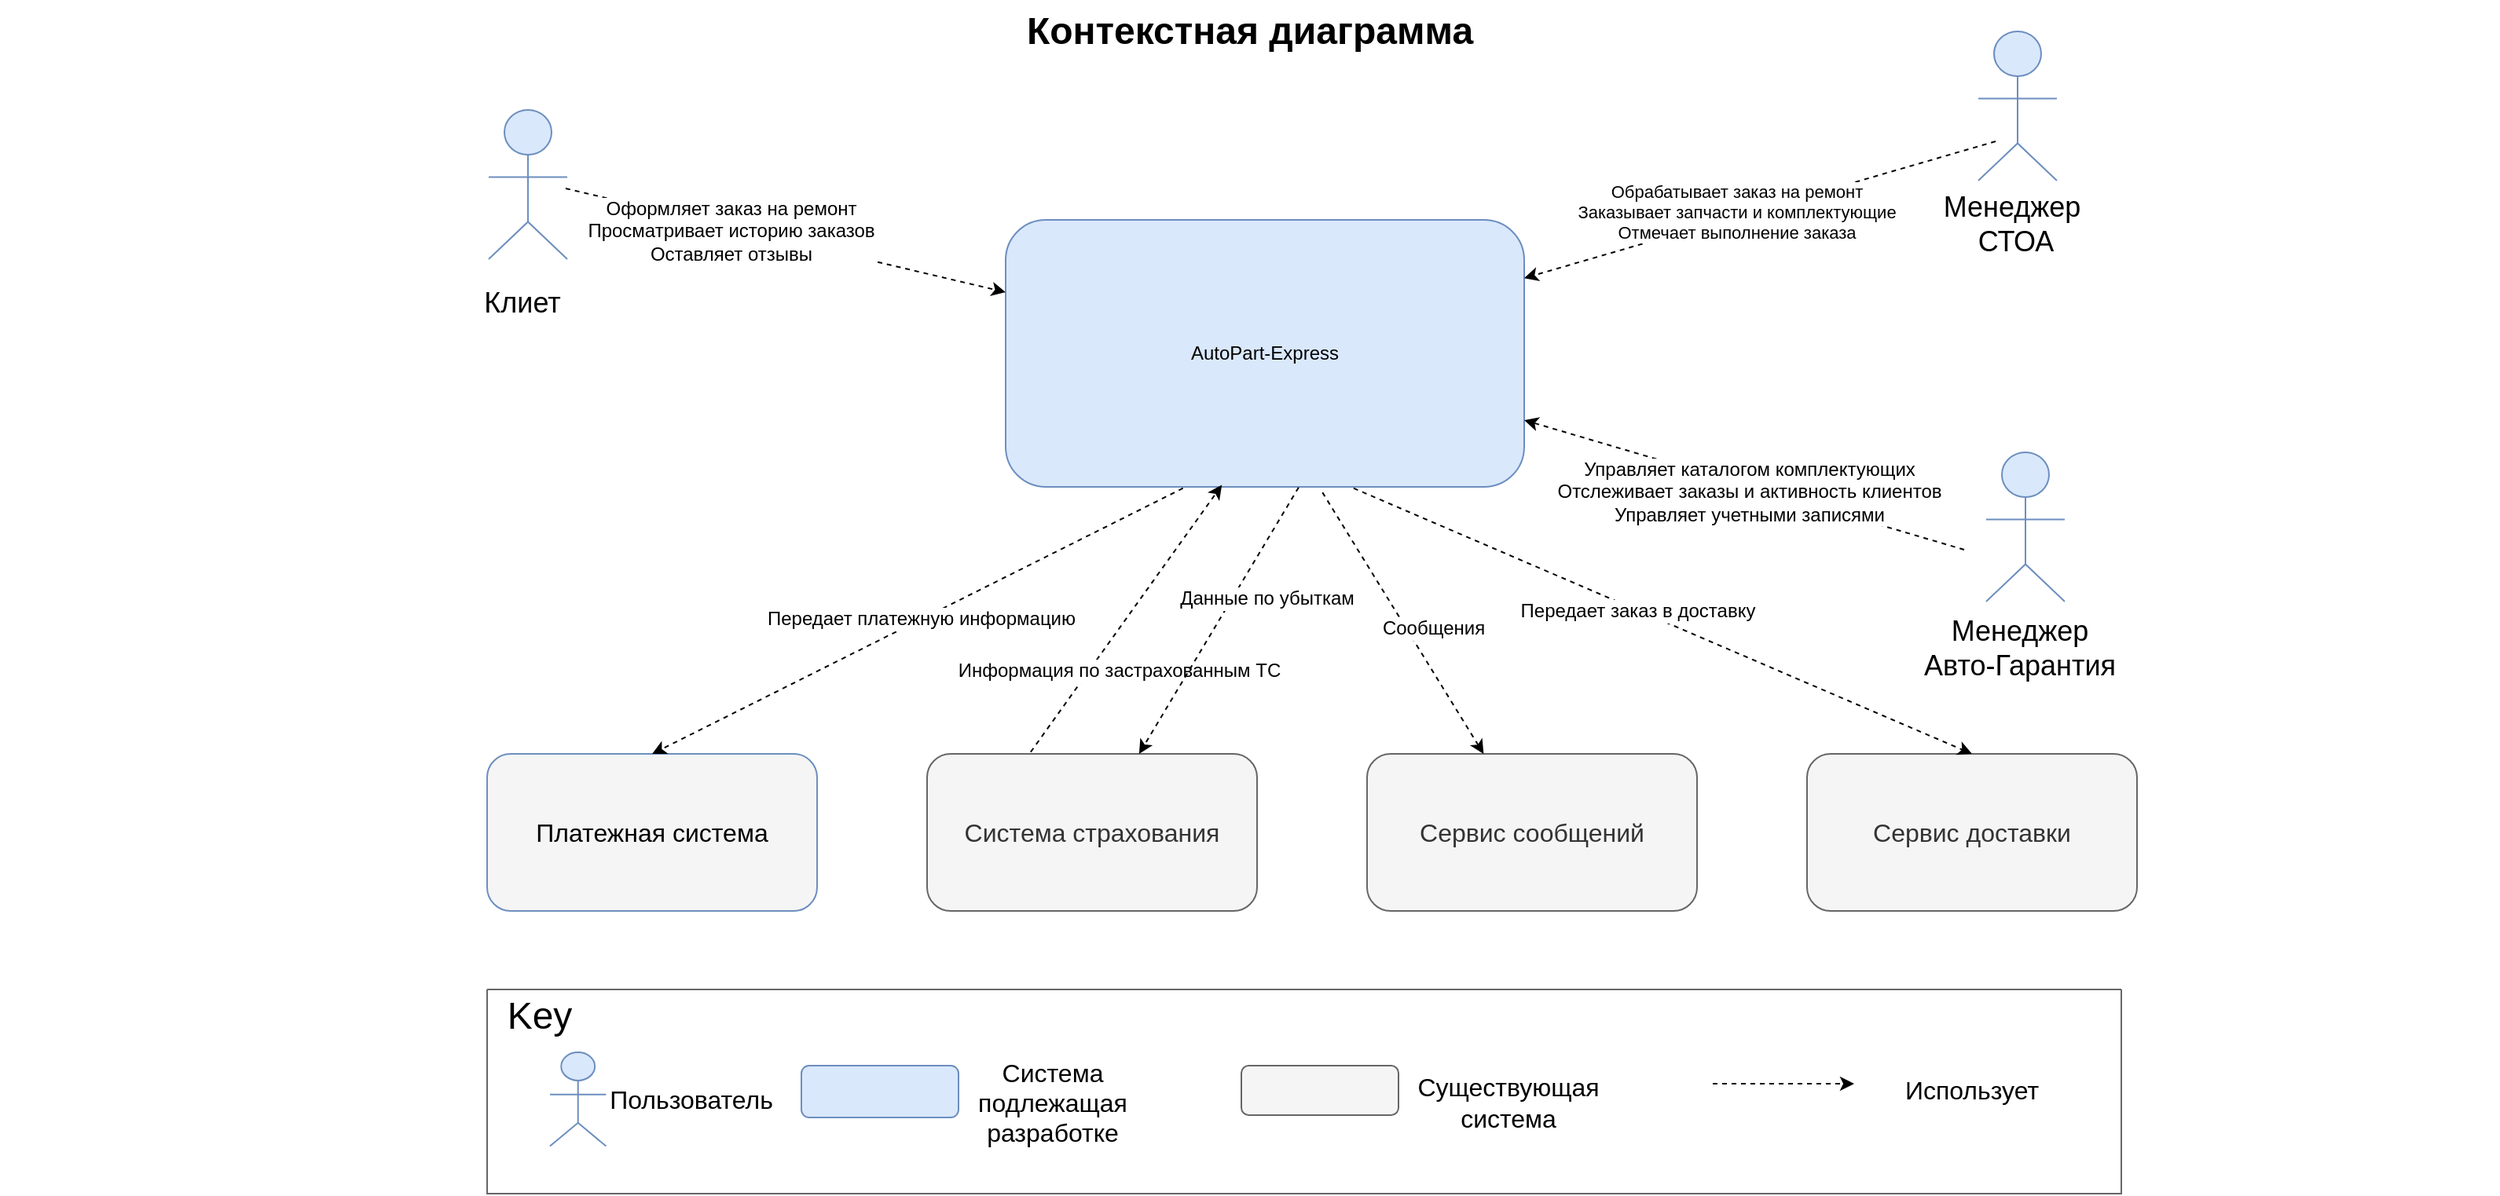 <mxfile version="22.0.8" type="device">
  <diagram id="6I0OCvxSQrVGMHxT2VVA" name="Page-1">
    <mxGraphModel dx="1562" dy="818" grid="1" gridSize="10" guides="1" tooltips="1" connect="1" arrows="1" fold="1" page="1" pageScale="1" pageWidth="850" pageHeight="1100" math="0" shadow="0">
      <root>
        <mxCell id="0" />
        <mxCell id="1" parent="0" />
        <mxCell id="dKdSaXE48SgPbhcamS2K-63" value="Контекстная диаграмма" style="text;strokeColor=none;fillColor=none;html=1;fontSize=24;fontStyle=1;verticalAlign=middle;align=center;" parent="1" vertex="1">
          <mxGeometry x="50" y="70" width="1590" height="40" as="geometry" />
        </mxCell>
        <mxCell id="9IXI6Jq3zBvFGFt_1Ec7-7" value="" style="group" parent="1" vertex="1" connectable="0">
          <mxGeometry x="1260" y="360" width="150" height="153" as="geometry" />
        </mxCell>
        <mxCell id="9IXI6Jq3zBvFGFt_1Ec7-1" value="" style="html=1;whiteSpace=wrap;fillColor=#dae8fc;shape=mxgraph.archimate3.actor;fontSize=14;strokeColor=#6c8ebf;" parent="9IXI6Jq3zBvFGFt_1Ec7-7" vertex="1">
          <mxGeometry x="54" y="-2" width="50" height="95" as="geometry" />
        </mxCell>
        <mxCell id="9IXI6Jq3zBvFGFt_1Ec7-2" value="&lt;span style=&quot;font-size: 18px;&quot;&gt;Менеджер&lt;br&gt;Авто-Гарантия&lt;/span&gt;" style="text;html=1;align=center;verticalAlign=middle;resizable=0;points=[];autosize=1;strokeColor=none;fillColor=none;container=0;" parent="9IXI6Jq3zBvFGFt_1Ec7-7" vertex="1">
          <mxGeometry y="93" width="150" height="60" as="geometry" />
        </mxCell>
        <mxCell id="9IXI6Jq3zBvFGFt_1Ec7-8" value="" style="group" parent="1" vertex="1" connectable="0">
          <mxGeometry x="1295" y="90" width="105" height="153" as="geometry" />
        </mxCell>
        <mxCell id="9IXI6Jq3zBvFGFt_1Ec7-9" value="" style="html=1;whiteSpace=wrap;fillColor=#dae8fc;shape=mxgraph.archimate3.actor;fontSize=14;strokeColor=#6c8ebf;" parent="9IXI6Jq3zBvFGFt_1Ec7-8" vertex="1">
          <mxGeometry x="14" width="50" height="95" as="geometry" />
        </mxCell>
        <mxCell id="9IXI6Jq3zBvFGFt_1Ec7-10" value="&lt;span style=&quot;font-size: 18px;&quot;&gt;Менеджер&lt;br&gt;&amp;nbsp;СТОА&lt;/span&gt;" style="text;html=1;align=center;verticalAlign=middle;resizable=0;points=[];autosize=1;strokeColor=none;fillColor=none;" parent="9IXI6Jq3zBvFGFt_1Ec7-8" vertex="1">
          <mxGeometry x="-20" y="93" width="110" height="60" as="geometry" />
        </mxCell>
        <mxCell id="9IXI6Jq3zBvFGFt_1Ec7-11" value="" style="group" parent="1" vertex="1" connectable="0">
          <mxGeometry x="347" y="140" width="70" height="143" as="geometry" />
        </mxCell>
        <mxCell id="9IXI6Jq3zBvFGFt_1Ec7-12" value="" style="html=1;whiteSpace=wrap;fillColor=#dae8fc;shape=mxgraph.archimate3.actor;fontSize=14;strokeColor=#6c8ebf;" parent="9IXI6Jq3zBvFGFt_1Ec7-11" vertex="1">
          <mxGeometry x="14" width="50" height="95" as="geometry" />
        </mxCell>
        <mxCell id="9IXI6Jq3zBvFGFt_1Ec7-13" value="&lt;font style=&quot;font-size: 18px;&quot;&gt;Клиет&lt;/font&gt;" style="text;html=1;align=center;verticalAlign=middle;resizable=0;points=[];autosize=1;strokeColor=none;fillColor=none;" parent="9IXI6Jq3zBvFGFt_1Ec7-11" vertex="1">
          <mxGeometry y="103" width="70" height="40" as="geometry" />
        </mxCell>
        <mxCell id="9IXI6Jq3zBvFGFt_1Ec7-17" value="AutoPart-Express" style="rounded=1;whiteSpace=wrap;html=1;fillColor=#dae8fc;strokeColor=#6c8ebf;" parent="1" vertex="1">
          <mxGeometry x="690" y="210" width="330" height="170" as="geometry" />
        </mxCell>
        <mxCell id="9IXI6Jq3zBvFGFt_1Ec7-21" value="" style="endArrow=classic;html=1;rounded=0;entryX=1;entryY=0.75;entryDx=0;entryDy=0;dashed=1;" parent="1" target="9IXI6Jq3zBvFGFt_1Ec7-17" edge="1">
          <mxGeometry width="50" height="50" relative="1" as="geometry">
            <mxPoint x="1300" y="420" as="sourcePoint" />
            <mxPoint x="920" y="370" as="targetPoint" />
          </mxGeometry>
        </mxCell>
        <mxCell id="9IXI6Jq3zBvFGFt_1Ec7-45" value="&lt;span style=&quot;font-size: 12px;&quot;&gt;Управляет каталогом комплектующих&lt;br&gt;Отслеживает заказы и активность клиентов&lt;br&gt;Управляет учетными записями&lt;br&gt;&lt;/span&gt;" style="edgeLabel;html=1;align=center;verticalAlign=middle;resizable=0;points=[];" parent="9IXI6Jq3zBvFGFt_1Ec7-21" vertex="1" connectable="0">
          <mxGeometry x="-0.02" y="3" relative="1" as="geometry">
            <mxPoint x="1" as="offset" />
          </mxGeometry>
        </mxCell>
        <mxCell id="9IXI6Jq3zBvFGFt_1Ec7-22" value="" style="endArrow=classic;html=1;rounded=0;dashed=1;" parent="1" target="9IXI6Jq3zBvFGFt_1Ec7-17" edge="1">
          <mxGeometry width="50" height="50" relative="1" as="geometry">
            <mxPoint x="410" y="190" as="sourcePoint" />
            <mxPoint x="920" y="370" as="targetPoint" />
          </mxGeometry>
        </mxCell>
        <mxCell id="9IXI6Jq3zBvFGFt_1Ec7-43" value="&lt;span style=&quot;font-size: 12px;&quot;&gt;Оформляет заказ на ремонт&lt;br&gt;Просматривает историю заказов&lt;br&gt;Оставляет отзывы&lt;br&gt;&lt;/span&gt;" style="edgeLabel;html=1;align=center;verticalAlign=middle;resizable=0;points=[];" parent="9IXI6Jq3zBvFGFt_1Ec7-22" vertex="1" connectable="0">
          <mxGeometry x="-0.256" y="-2" relative="1" as="geometry">
            <mxPoint x="1" as="offset" />
          </mxGeometry>
        </mxCell>
        <mxCell id="9IXI6Jq3zBvFGFt_1Ec7-24" value="" style="endArrow=classic;html=1;rounded=0;dashed=1;" parent="1" target="9IXI6Jq3zBvFGFt_1Ec7-17" edge="1">
          <mxGeometry width="50" height="50" relative="1" as="geometry">
            <mxPoint x="1320" y="160" as="sourcePoint" />
            <mxPoint x="930" y="370" as="targetPoint" />
          </mxGeometry>
        </mxCell>
        <mxCell id="9IXI6Jq3zBvFGFt_1Ec7-44" value="Обрабатывает заказ на ремонт&lt;br&gt;Заказывает запчасти и комплектующие&lt;br&gt;Отмечает выполнение заказа" style="edgeLabel;html=1;align=center;verticalAlign=middle;resizable=0;points=[];" parent="9IXI6Jq3zBvFGFt_1Ec7-24" vertex="1" connectable="0">
          <mxGeometry x="0.1" y="-3" relative="1" as="geometry">
            <mxPoint x="1" as="offset" />
          </mxGeometry>
        </mxCell>
        <mxCell id="9IXI6Jq3zBvFGFt_1Ec7-25" value="&lt;font size=&quot;3&quot;&gt;Платежная система&lt;/font&gt;" style="rounded=1;whiteSpace=wrap;html=1;fillColor=#F5F5F5;strokeColor=#6c8ebf;" parent="1" vertex="1">
          <mxGeometry x="360" y="550" width="210" height="100" as="geometry" />
        </mxCell>
        <mxCell id="9IXI6Jq3zBvFGFt_1Ec7-26" value="&lt;font size=&quot;3&quot;&gt;Сервис доставки&lt;/font&gt;" style="rounded=1;whiteSpace=wrap;html=1;fillColor=#f5f5f5;strokeColor=#666666;fontColor=#333333;" parent="1" vertex="1">
          <mxGeometry x="1200" y="550" width="210" height="100" as="geometry" />
        </mxCell>
        <mxCell id="9IXI6Jq3zBvFGFt_1Ec7-27" value="" style="endArrow=classic;html=1;rounded=0;entryX=0.5;entryY=0;entryDx=0;entryDy=0;exitX=0.342;exitY=1.005;exitDx=0;exitDy=0;exitPerimeter=0;dashed=1;" parent="1" source="9IXI6Jq3zBvFGFt_1Ec7-17" target="9IXI6Jq3zBvFGFt_1Ec7-25" edge="1">
          <mxGeometry width="50" height="50" relative="1" as="geometry">
            <mxPoint x="880" y="420" as="sourcePoint" />
            <mxPoint x="930" y="370" as="targetPoint" />
          </mxGeometry>
        </mxCell>
        <mxCell id="9IXI6Jq3zBvFGFt_1Ec7-41" value="&lt;font style=&quot;font-size: 12px;&quot;&gt;Передает платежную информацию&lt;/font&gt;" style="edgeLabel;html=1;align=center;verticalAlign=middle;resizable=0;points=[];" parent="9IXI6Jq3zBvFGFt_1Ec7-27" vertex="1" connectable="0">
          <mxGeometry x="-0.013" y="-1" relative="1" as="geometry">
            <mxPoint as="offset" />
          </mxGeometry>
        </mxCell>
        <mxCell id="9IXI6Jq3zBvFGFt_1Ec7-28" value="" style="endArrow=classic;html=1;rounded=0;entryX=0.5;entryY=0;entryDx=0;entryDy=0;exitX=0.671;exitY=1.005;exitDx=0;exitDy=0;exitPerimeter=0;dashed=1;" parent="1" source="9IXI6Jq3zBvFGFt_1Ec7-17" target="9IXI6Jq3zBvFGFt_1Ec7-26" edge="1">
          <mxGeometry width="50" height="50" relative="1" as="geometry">
            <mxPoint x="880" y="420" as="sourcePoint" />
            <mxPoint x="930" y="370" as="targetPoint" />
          </mxGeometry>
        </mxCell>
        <mxCell id="9IXI6Jq3zBvFGFt_1Ec7-42" value="&lt;span style=&quot;font-size: 12px;&quot;&gt;Передает заказ в доставку&lt;/span&gt;" style="edgeLabel;html=1;align=center;verticalAlign=middle;resizable=0;points=[];" parent="9IXI6Jq3zBvFGFt_1Ec7-28" vertex="1" connectable="0">
          <mxGeometry x="-0.082" relative="1" as="geometry">
            <mxPoint as="offset" />
          </mxGeometry>
        </mxCell>
        <mxCell id="9IXI6Jq3zBvFGFt_1Ec7-29" value="" style="swimlane;startSize=0;fillColor=#f5f5f5;fontColor=#333333;strokeColor=#666666;" parent="1" vertex="1">
          <mxGeometry x="360" y="700" width="1040" height="130" as="geometry" />
        </mxCell>
        <mxCell id="9IXI6Jq3zBvFGFt_1Ec7-34" value="Пользователь" style="text;html=1;strokeColor=none;fillColor=none;align=center;verticalAlign=middle;whiteSpace=wrap;rounded=0;fontSize=16;" parent="9IXI6Jq3zBvFGFt_1Ec7-29" vertex="1">
          <mxGeometry x="100" y="54.9" width="60" height="30" as="geometry" />
        </mxCell>
        <mxCell id="9IXI6Jq3zBvFGFt_1Ec7-35" value="" style="rounded=1;whiteSpace=wrap;html=1;fillColor=#dae8fc;strokeColor=#6c8ebf;" parent="9IXI6Jq3zBvFGFt_1Ec7-29" vertex="1">
          <mxGeometry x="200" y="48.5" width="100" height="33" as="geometry" />
        </mxCell>
        <mxCell id="9IXI6Jq3zBvFGFt_1Ec7-36" value="Система&lt;br&gt;подлежащая&lt;br&gt;разработке" style="text;html=1;strokeColor=none;fillColor=none;align=center;verticalAlign=middle;whiteSpace=wrap;rounded=0;fontSize=16;" parent="9IXI6Jq3zBvFGFt_1Ec7-29" vertex="1">
          <mxGeometry x="330" y="41.5" width="60" height="61.5" as="geometry" />
        </mxCell>
        <mxCell id="9IXI6Jq3zBvFGFt_1Ec7-37" value="" style="rounded=1;whiteSpace=wrap;html=1;fillColor=#f5f5f5;strokeColor=#666666;fontColor=#333333;" parent="9IXI6Jq3zBvFGFt_1Ec7-29" vertex="1">
          <mxGeometry x="480" y="48.5" width="100" height="31.5" as="geometry" />
        </mxCell>
        <mxCell id="9IXI6Jq3zBvFGFt_1Ec7-38" value="Существующая&lt;br&gt;система" style="text;html=1;strokeColor=none;fillColor=none;align=center;verticalAlign=middle;whiteSpace=wrap;rounded=0;fontSize=16;" parent="9IXI6Jq3zBvFGFt_1Ec7-29" vertex="1">
          <mxGeometry x="620" y="41.5" width="60" height="61.5" as="geometry" />
        </mxCell>
        <mxCell id="9IXI6Jq3zBvFGFt_1Ec7-39" value="" style="endArrow=classic;html=1;rounded=0;dashed=1;" parent="9IXI6Jq3zBvFGFt_1Ec7-29" edge="1">
          <mxGeometry width="50" height="50" relative="1" as="geometry">
            <mxPoint x="780" y="60" as="sourcePoint" />
            <mxPoint x="870" y="60" as="targetPoint" />
          </mxGeometry>
        </mxCell>
        <mxCell id="9IXI6Jq3zBvFGFt_1Ec7-40" value="Использует" style="text;html=1;strokeColor=none;fillColor=none;align=center;verticalAlign=middle;whiteSpace=wrap;rounded=0;fontSize=16;" parent="9IXI6Jq3zBvFGFt_1Ec7-29" vertex="1">
          <mxGeometry x="915" y="33.5" width="60" height="61.5" as="geometry" />
        </mxCell>
        <mxCell id="9IXI6Jq3zBvFGFt_1Ec7-30" value="&lt;span style=&quot;font-size: 24px;&quot;&gt;Key&lt;/span&gt;" style="text;html=1;align=center;verticalAlign=middle;resizable=0;points=[];autosize=1;strokeColor=none;fillColor=none;" parent="1" vertex="1">
          <mxGeometry x="363" y="697" width="60" height="40" as="geometry" />
        </mxCell>
        <mxCell id="9IXI6Jq3zBvFGFt_1Ec7-31" value="" style="group" parent="1" vertex="1" connectable="0">
          <mxGeometry x="390" y="740" width="50" height="90" as="geometry" />
        </mxCell>
        <mxCell id="9IXI6Jq3zBvFGFt_1Ec7-32" value="" style="html=1;whiteSpace=wrap;fillColor=#dae8fc;shape=mxgraph.archimate3.actor;fontSize=14;strokeColor=#6c8ebf;" parent="9IXI6Jq3zBvFGFt_1Ec7-31" vertex="1">
          <mxGeometry x="10" width="35.714" height="59.79" as="geometry" />
        </mxCell>
        <mxCell id="m3exK8MYxqiLHc6SURar-1" value="&lt;font size=&quot;3&quot;&gt;Система страхования&lt;/font&gt;" style="rounded=1;whiteSpace=wrap;html=1;fillColor=#f5f5f5;strokeColor=#666666;fontColor=#333333;" parent="1" vertex="1">
          <mxGeometry x="640" y="550" width="210" height="100" as="geometry" />
        </mxCell>
        <mxCell id="m3exK8MYxqiLHc6SURar-2" value="" style="endArrow=classic;html=1;rounded=0;entryX=0.417;entryY=0.993;entryDx=0;entryDy=0;exitX=0.314;exitY=-0.012;exitDx=0;exitDy=0;exitPerimeter=0;dashed=1;entryPerimeter=0;" parent="1" source="m3exK8MYxqiLHc6SURar-1" target="9IXI6Jq3zBvFGFt_1Ec7-17" edge="1">
          <mxGeometry width="50" height="50" relative="1" as="geometry">
            <mxPoint x="813" y="391" as="sourcePoint" />
            <mxPoint x="565" y="550" as="targetPoint" />
          </mxGeometry>
        </mxCell>
        <mxCell id="m3exK8MYxqiLHc6SURar-3" value="&lt;span style=&quot;font-size: 12px;&quot;&gt;Информация по застрахованным ТС&lt;/span&gt;" style="edgeLabel;html=1;align=center;verticalAlign=middle;resizable=0;points=[];" parent="m3exK8MYxqiLHc6SURar-2" vertex="1" connectable="0">
          <mxGeometry x="-0.013" y="-1" relative="1" as="geometry">
            <mxPoint x="-5" y="31" as="offset" />
          </mxGeometry>
        </mxCell>
        <mxCell id="m3exK8MYxqiLHc6SURar-4" value="" style="endArrow=classic;html=1;rounded=0;dashed=1;exitX=0.565;exitY=1.002;exitDx=0;exitDy=0;exitPerimeter=0;" parent="1" source="9IXI6Jq3zBvFGFt_1Ec7-17" edge="1" target="m3exK8MYxqiLHc6SURar-1">
          <mxGeometry width="50" height="50" relative="1" as="geometry">
            <mxPoint x="920" y="410" as="sourcePoint" />
            <mxPoint x="878" y="540" as="targetPoint" />
          </mxGeometry>
        </mxCell>
        <mxCell id="m3exK8MYxqiLHc6SURar-5" value="&lt;span style=&quot;font-size: 12px;&quot;&gt;Данные по убыткам&lt;/span&gt;" style="edgeLabel;html=1;align=center;verticalAlign=middle;resizable=0;points=[];" parent="m3exK8MYxqiLHc6SURar-4" vertex="1" connectable="0">
          <mxGeometry x="-0.013" y="-1" relative="1" as="geometry">
            <mxPoint x="30" y="-13" as="offset" />
          </mxGeometry>
        </mxCell>
        <mxCell id="SV_r1IeVviRbuH0XGnZn-1" value="&lt;font size=&quot;3&quot;&gt;Сервис сообщений&lt;/font&gt;" style="rounded=1;whiteSpace=wrap;html=1;fillColor=#f5f5f5;strokeColor=#666666;fontColor=#333333;" vertex="1" parent="1">
          <mxGeometry x="920" y="550" width="210" height="100" as="geometry" />
        </mxCell>
        <mxCell id="SV_r1IeVviRbuH0XGnZn-2" value="" style="endArrow=classic;html=1;rounded=0;dashed=1;exitX=0.611;exitY=1.021;exitDx=0;exitDy=0;exitPerimeter=0;" edge="1" parent="1" source="9IXI6Jq3zBvFGFt_1Ec7-17" target="SV_r1IeVviRbuH0XGnZn-1">
          <mxGeometry width="50" height="50" relative="1" as="geometry">
            <mxPoint x="886" y="390" as="sourcePoint" />
            <mxPoint x="754" y="560" as="targetPoint" />
          </mxGeometry>
        </mxCell>
        <mxCell id="SV_r1IeVviRbuH0XGnZn-3" value="&lt;span style=&quot;font-size: 12px;&quot;&gt;Сообщения&lt;/span&gt;" style="edgeLabel;html=1;align=center;verticalAlign=middle;resizable=0;points=[];" vertex="1" connectable="0" parent="SV_r1IeVviRbuH0XGnZn-2">
          <mxGeometry x="-0.013" y="-1" relative="1" as="geometry">
            <mxPoint x="20" y="4" as="offset" />
          </mxGeometry>
        </mxCell>
      </root>
    </mxGraphModel>
  </diagram>
</mxfile>
